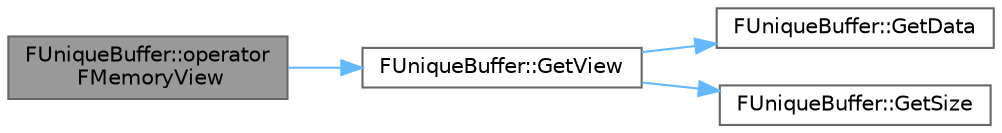 digraph "FUniqueBuffer::operator FMemoryView"
{
 // INTERACTIVE_SVG=YES
 // LATEX_PDF_SIZE
  bgcolor="transparent";
  edge [fontname=Helvetica,fontsize=10,labelfontname=Helvetica,labelfontsize=10];
  node [fontname=Helvetica,fontsize=10,shape=box,height=0.2,width=0.4];
  rankdir="LR";
  Node1 [id="Node000001",label="FUniqueBuffer::operator\l FMemoryView",height=0.2,width=0.4,color="gray40", fillcolor="grey60", style="filled", fontcolor="black",tooltip=" "];
  Node1 -> Node2 [id="edge1_Node000001_Node000002",color="steelblue1",style="solid",tooltip=" "];
  Node2 [id="Node000002",label="FUniqueBuffer::GetView",height=0.2,width=0.4,color="grey40", fillcolor="white", style="filled",URL="$da/d4b/classFUniqueBuffer.html#aa950c417cae1e956038340a104a72a2d",tooltip="Returns a view of the buffer."];
  Node2 -> Node3 [id="edge2_Node000002_Node000003",color="steelblue1",style="solid",tooltip=" "];
  Node3 [id="Node000003",label="FUniqueBuffer::GetData",height=0.2,width=0.4,color="grey40", fillcolor="white", style="filled",URL="$da/d4b/classFUniqueBuffer.html#a965f454885d3c6cd465466e33c4a465a",tooltip="Returns a pointer to the start of the buffer."];
  Node2 -> Node4 [id="edge3_Node000002_Node000004",color="steelblue1",style="solid",tooltip=" "];
  Node4 [id="Node000004",label="FUniqueBuffer::GetSize",height=0.2,width=0.4,color="grey40", fillcolor="white", style="filled",URL="$da/d4b/classFUniqueBuffer.html#aa681e1307618ce480f72cc9ce4bd7556",tooltip="Returns the size of the buffer in bytes."];
}

